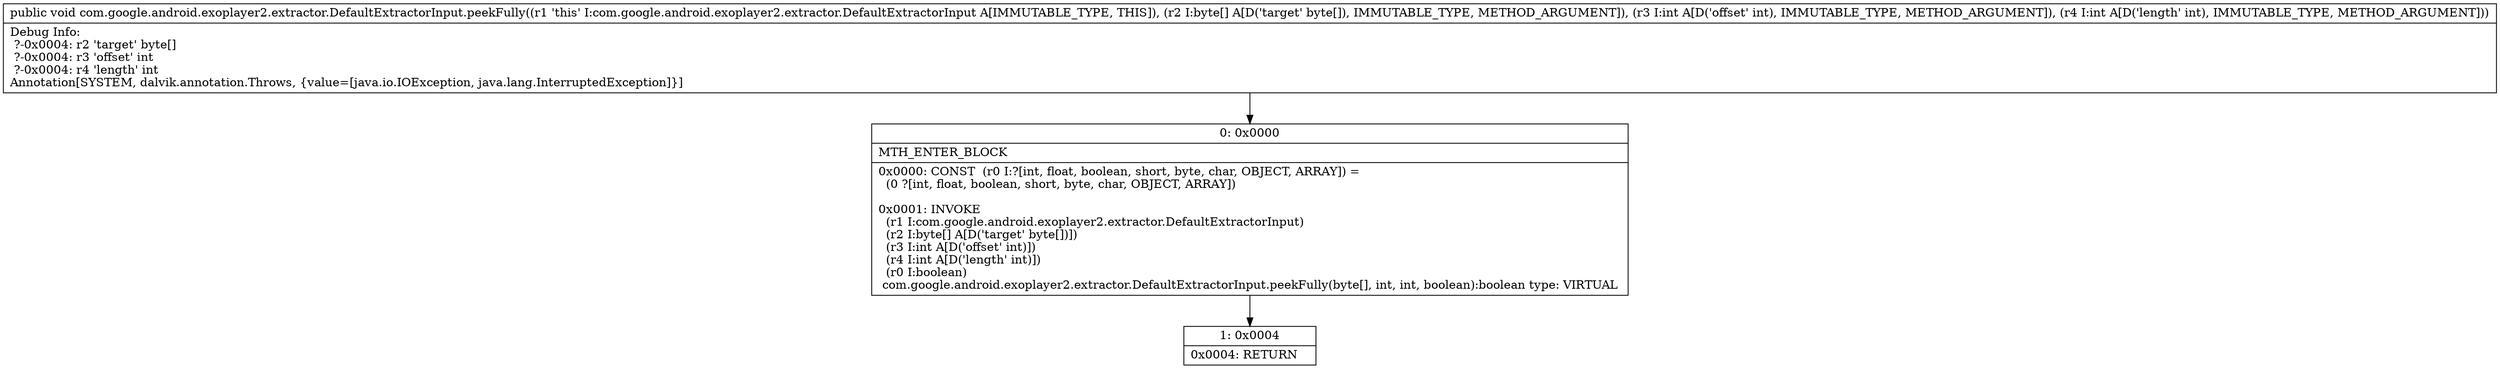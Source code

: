 digraph "CFG forcom.google.android.exoplayer2.extractor.DefaultExtractorInput.peekFully([BII)V" {
Node_0 [shape=record,label="{0\:\ 0x0000|MTH_ENTER_BLOCK\l|0x0000: CONST  (r0 I:?[int, float, boolean, short, byte, char, OBJECT, ARRAY]) = \l  (0 ?[int, float, boolean, short, byte, char, OBJECT, ARRAY])\l \l0x0001: INVOKE  \l  (r1 I:com.google.android.exoplayer2.extractor.DefaultExtractorInput)\l  (r2 I:byte[] A[D('target' byte[])])\l  (r3 I:int A[D('offset' int)])\l  (r4 I:int A[D('length' int)])\l  (r0 I:boolean)\l com.google.android.exoplayer2.extractor.DefaultExtractorInput.peekFully(byte[], int, int, boolean):boolean type: VIRTUAL \l}"];
Node_1 [shape=record,label="{1\:\ 0x0004|0x0004: RETURN   \l}"];
MethodNode[shape=record,label="{public void com.google.android.exoplayer2.extractor.DefaultExtractorInput.peekFully((r1 'this' I:com.google.android.exoplayer2.extractor.DefaultExtractorInput A[IMMUTABLE_TYPE, THIS]), (r2 I:byte[] A[D('target' byte[]), IMMUTABLE_TYPE, METHOD_ARGUMENT]), (r3 I:int A[D('offset' int), IMMUTABLE_TYPE, METHOD_ARGUMENT]), (r4 I:int A[D('length' int), IMMUTABLE_TYPE, METHOD_ARGUMENT]))  | Debug Info:\l  ?\-0x0004: r2 'target' byte[]\l  ?\-0x0004: r3 'offset' int\l  ?\-0x0004: r4 'length' int\lAnnotation[SYSTEM, dalvik.annotation.Throws, \{value=[java.io.IOException, java.lang.InterruptedException]\}]\l}"];
MethodNode -> Node_0;
Node_0 -> Node_1;
}

